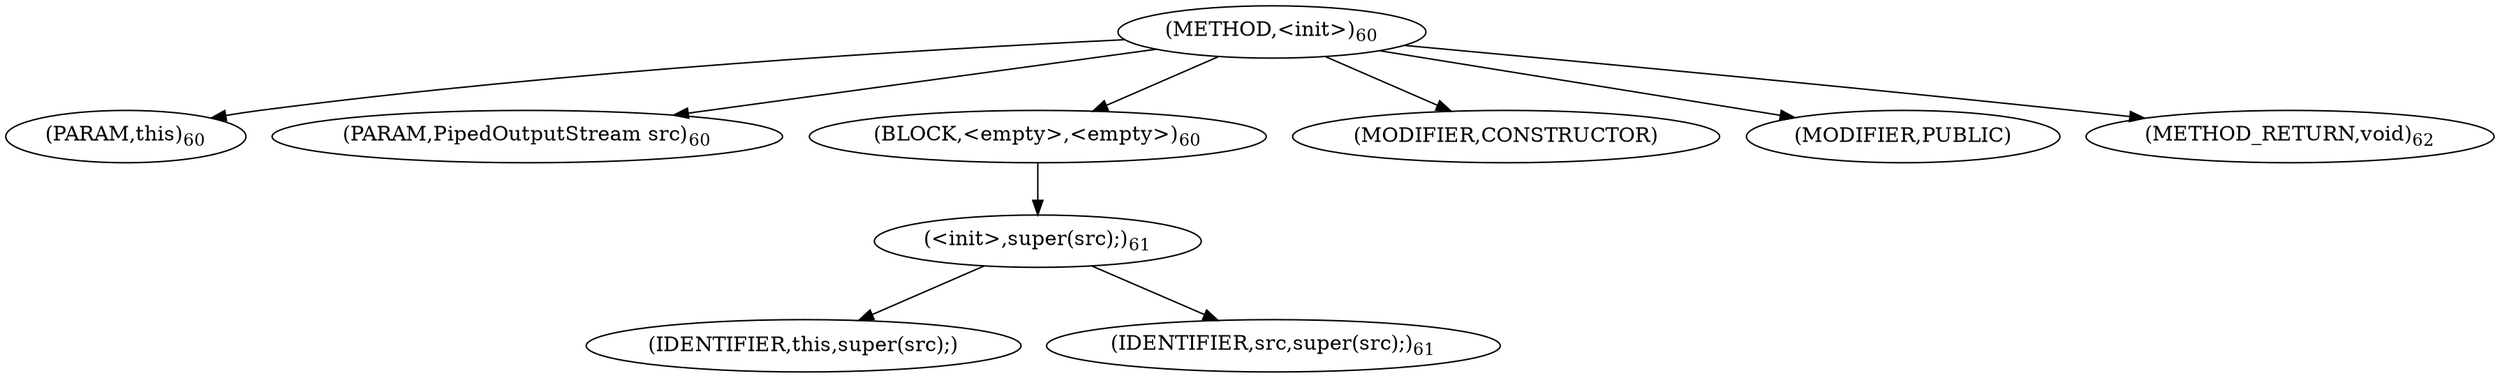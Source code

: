 digraph "&lt;init&gt;" {  
"63" [label = <(METHOD,&lt;init&gt;)<SUB>60</SUB>> ]
"9" [label = <(PARAM,this)<SUB>60</SUB>> ]
"64" [label = <(PARAM,PipedOutputStream src)<SUB>60</SUB>> ]
"65" [label = <(BLOCK,&lt;empty&gt;,&lt;empty&gt;)<SUB>60</SUB>> ]
"66" [label = <(&lt;init&gt;,super(src);)<SUB>61</SUB>> ]
"8" [label = <(IDENTIFIER,this,super(src);)> ]
"67" [label = <(IDENTIFIER,src,super(src);)<SUB>61</SUB>> ]
"68" [label = <(MODIFIER,CONSTRUCTOR)> ]
"69" [label = <(MODIFIER,PUBLIC)> ]
"70" [label = <(METHOD_RETURN,void)<SUB>62</SUB>> ]
  "63" -> "9" 
  "63" -> "64" 
  "63" -> "65" 
  "63" -> "68" 
  "63" -> "69" 
  "63" -> "70" 
  "65" -> "66" 
  "66" -> "8" 
  "66" -> "67" 
}
